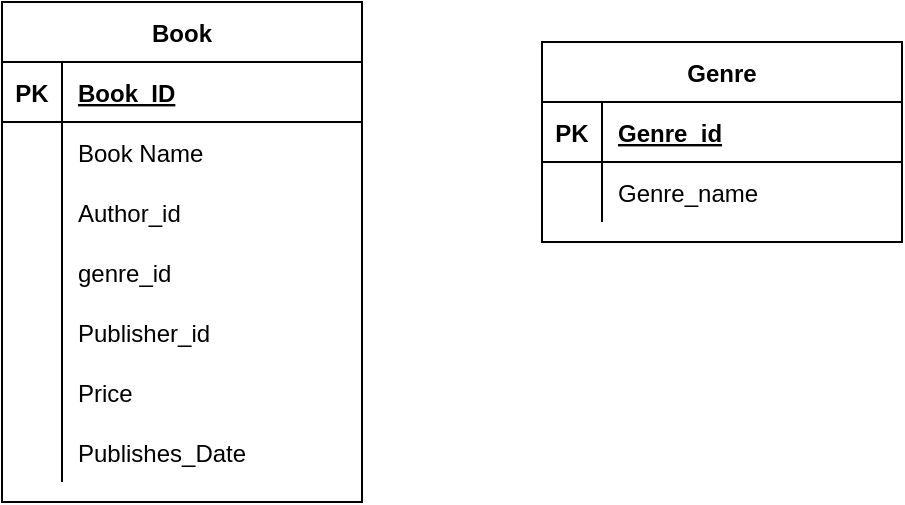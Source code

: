 <mxfile version="20.4.1" type="github"><diagram id="XR3-BRVATJGaW3wA8hek" name="Page-1"><mxGraphModel dx="920" dy="541" grid="1" gridSize="10" guides="1" tooltips="1" connect="1" arrows="1" fold="1" page="1" pageScale="1" pageWidth="850" pageHeight="1100" math="0" shadow="0"><root><mxCell id="0"/><mxCell id="1" parent="0"/><mxCell id="t2hGgRNWcAQ7vpyuN5BX-14" value="Book" style="shape=table;startSize=30;container=1;collapsible=1;childLayout=tableLayout;fixedRows=1;rowLines=0;fontStyle=1;align=center;resizeLast=1;" vertex="1" parent="1"><mxGeometry x="110" y="160" width="180" height="250" as="geometry"/></mxCell><mxCell id="t2hGgRNWcAQ7vpyuN5BX-15" value="" style="shape=tableRow;horizontal=0;startSize=0;swimlaneHead=0;swimlaneBody=0;fillColor=none;collapsible=0;dropTarget=0;points=[[0,0.5],[1,0.5]];portConstraint=eastwest;top=0;left=0;right=0;bottom=1;" vertex="1" parent="t2hGgRNWcAQ7vpyuN5BX-14"><mxGeometry y="30" width="180" height="30" as="geometry"/></mxCell><mxCell id="t2hGgRNWcAQ7vpyuN5BX-16" value="PK" style="shape=partialRectangle;connectable=0;fillColor=none;top=0;left=0;bottom=0;right=0;fontStyle=1;overflow=hidden;" vertex="1" parent="t2hGgRNWcAQ7vpyuN5BX-15"><mxGeometry width="30" height="30" as="geometry"><mxRectangle width="30" height="30" as="alternateBounds"/></mxGeometry></mxCell><mxCell id="t2hGgRNWcAQ7vpyuN5BX-17" value="Book_ID" style="shape=partialRectangle;connectable=0;fillColor=none;top=0;left=0;bottom=0;right=0;align=left;spacingLeft=6;fontStyle=5;overflow=hidden;" vertex="1" parent="t2hGgRNWcAQ7vpyuN5BX-15"><mxGeometry x="30" width="150" height="30" as="geometry"><mxRectangle width="150" height="30" as="alternateBounds"/></mxGeometry></mxCell><mxCell id="t2hGgRNWcAQ7vpyuN5BX-18" value="" style="shape=tableRow;horizontal=0;startSize=0;swimlaneHead=0;swimlaneBody=0;fillColor=none;collapsible=0;dropTarget=0;points=[[0,0.5],[1,0.5]];portConstraint=eastwest;top=0;left=0;right=0;bottom=0;" vertex="1" parent="t2hGgRNWcAQ7vpyuN5BX-14"><mxGeometry y="60" width="180" height="30" as="geometry"/></mxCell><mxCell id="t2hGgRNWcAQ7vpyuN5BX-19" value="" style="shape=partialRectangle;connectable=0;fillColor=none;top=0;left=0;bottom=0;right=0;editable=1;overflow=hidden;" vertex="1" parent="t2hGgRNWcAQ7vpyuN5BX-18"><mxGeometry width="30" height="30" as="geometry"><mxRectangle width="30" height="30" as="alternateBounds"/></mxGeometry></mxCell><mxCell id="t2hGgRNWcAQ7vpyuN5BX-20" value="Book Name" style="shape=partialRectangle;connectable=0;fillColor=none;top=0;left=0;bottom=0;right=0;align=left;spacingLeft=6;overflow=hidden;" vertex="1" parent="t2hGgRNWcAQ7vpyuN5BX-18"><mxGeometry x="30" width="150" height="30" as="geometry"><mxRectangle width="150" height="30" as="alternateBounds"/></mxGeometry></mxCell><mxCell id="t2hGgRNWcAQ7vpyuN5BX-21" value="" style="shape=tableRow;horizontal=0;startSize=0;swimlaneHead=0;swimlaneBody=0;fillColor=none;collapsible=0;dropTarget=0;points=[[0,0.5],[1,0.5]];portConstraint=eastwest;top=0;left=0;right=0;bottom=0;" vertex="1" parent="t2hGgRNWcAQ7vpyuN5BX-14"><mxGeometry y="90" width="180" height="30" as="geometry"/></mxCell><mxCell id="t2hGgRNWcAQ7vpyuN5BX-22" value="" style="shape=partialRectangle;connectable=0;fillColor=none;top=0;left=0;bottom=0;right=0;editable=1;overflow=hidden;" vertex="1" parent="t2hGgRNWcAQ7vpyuN5BX-21"><mxGeometry width="30" height="30" as="geometry"><mxRectangle width="30" height="30" as="alternateBounds"/></mxGeometry></mxCell><mxCell id="t2hGgRNWcAQ7vpyuN5BX-23" value="Author_id" style="shape=partialRectangle;connectable=0;fillColor=none;top=0;left=0;bottom=0;right=0;align=left;spacingLeft=6;overflow=hidden;" vertex="1" parent="t2hGgRNWcAQ7vpyuN5BX-21"><mxGeometry x="30" width="150" height="30" as="geometry"><mxRectangle width="150" height="30" as="alternateBounds"/></mxGeometry></mxCell><mxCell id="t2hGgRNWcAQ7vpyuN5BX-24" value="" style="shape=tableRow;horizontal=0;startSize=0;swimlaneHead=0;swimlaneBody=0;fillColor=none;collapsible=0;dropTarget=0;points=[[0,0.5],[1,0.5]];portConstraint=eastwest;top=0;left=0;right=0;bottom=0;" vertex="1" parent="t2hGgRNWcAQ7vpyuN5BX-14"><mxGeometry y="120" width="180" height="30" as="geometry"/></mxCell><mxCell id="t2hGgRNWcAQ7vpyuN5BX-25" value="" style="shape=partialRectangle;connectable=0;fillColor=none;top=0;left=0;bottom=0;right=0;editable=1;overflow=hidden;" vertex="1" parent="t2hGgRNWcAQ7vpyuN5BX-24"><mxGeometry width="30" height="30" as="geometry"><mxRectangle width="30" height="30" as="alternateBounds"/></mxGeometry></mxCell><mxCell id="t2hGgRNWcAQ7vpyuN5BX-26" value="genre_id" style="shape=partialRectangle;connectable=0;fillColor=none;top=0;left=0;bottom=0;right=0;align=left;spacingLeft=6;overflow=hidden;" vertex="1" parent="t2hGgRNWcAQ7vpyuN5BX-24"><mxGeometry x="30" width="150" height="30" as="geometry"><mxRectangle width="150" height="30" as="alternateBounds"/></mxGeometry></mxCell><mxCell id="t2hGgRNWcAQ7vpyuN5BX-40" value="" style="shape=tableRow;horizontal=0;startSize=0;swimlaneHead=0;swimlaneBody=0;fillColor=none;collapsible=0;dropTarget=0;points=[[0,0.5],[1,0.5]];portConstraint=eastwest;top=0;left=0;right=0;bottom=0;" vertex="1" parent="t2hGgRNWcAQ7vpyuN5BX-14"><mxGeometry y="150" width="180" height="30" as="geometry"/></mxCell><mxCell id="t2hGgRNWcAQ7vpyuN5BX-41" value="" style="shape=partialRectangle;connectable=0;fillColor=none;top=0;left=0;bottom=0;right=0;editable=1;overflow=hidden;" vertex="1" parent="t2hGgRNWcAQ7vpyuN5BX-40"><mxGeometry width="30" height="30" as="geometry"><mxRectangle width="30" height="30" as="alternateBounds"/></mxGeometry></mxCell><mxCell id="t2hGgRNWcAQ7vpyuN5BX-42" value="Publisher_id" style="shape=partialRectangle;connectable=0;fillColor=none;top=0;left=0;bottom=0;right=0;align=left;spacingLeft=6;overflow=hidden;" vertex="1" parent="t2hGgRNWcAQ7vpyuN5BX-40"><mxGeometry x="30" width="150" height="30" as="geometry"><mxRectangle width="150" height="30" as="alternateBounds"/></mxGeometry></mxCell><mxCell id="t2hGgRNWcAQ7vpyuN5BX-43" value="" style="shape=tableRow;horizontal=0;startSize=0;swimlaneHead=0;swimlaneBody=0;fillColor=none;collapsible=0;dropTarget=0;points=[[0,0.5],[1,0.5]];portConstraint=eastwest;top=0;left=0;right=0;bottom=0;" vertex="1" parent="t2hGgRNWcAQ7vpyuN5BX-14"><mxGeometry y="180" width="180" height="30" as="geometry"/></mxCell><mxCell id="t2hGgRNWcAQ7vpyuN5BX-44" value="" style="shape=partialRectangle;connectable=0;fillColor=none;top=0;left=0;bottom=0;right=0;editable=1;overflow=hidden;" vertex="1" parent="t2hGgRNWcAQ7vpyuN5BX-43"><mxGeometry width="30" height="30" as="geometry"><mxRectangle width="30" height="30" as="alternateBounds"/></mxGeometry></mxCell><mxCell id="t2hGgRNWcAQ7vpyuN5BX-45" value="Price " style="shape=partialRectangle;connectable=0;fillColor=none;top=0;left=0;bottom=0;right=0;align=left;spacingLeft=6;overflow=hidden;" vertex="1" parent="t2hGgRNWcAQ7vpyuN5BX-43"><mxGeometry x="30" width="150" height="30" as="geometry"><mxRectangle width="150" height="30" as="alternateBounds"/></mxGeometry></mxCell><mxCell id="t2hGgRNWcAQ7vpyuN5BX-46" value="" style="shape=tableRow;horizontal=0;startSize=0;swimlaneHead=0;swimlaneBody=0;fillColor=none;collapsible=0;dropTarget=0;points=[[0,0.5],[1,0.5]];portConstraint=eastwest;top=0;left=0;right=0;bottom=0;" vertex="1" parent="t2hGgRNWcAQ7vpyuN5BX-14"><mxGeometry y="210" width="180" height="30" as="geometry"/></mxCell><mxCell id="t2hGgRNWcAQ7vpyuN5BX-47" value="" style="shape=partialRectangle;connectable=0;fillColor=none;top=0;left=0;bottom=0;right=0;editable=1;overflow=hidden;" vertex="1" parent="t2hGgRNWcAQ7vpyuN5BX-46"><mxGeometry width="30" height="30" as="geometry"><mxRectangle width="30" height="30" as="alternateBounds"/></mxGeometry></mxCell><mxCell id="t2hGgRNWcAQ7vpyuN5BX-48" value="Publishes_Date" style="shape=partialRectangle;connectable=0;fillColor=none;top=0;left=0;bottom=0;right=0;align=left;spacingLeft=6;overflow=hidden;" vertex="1" parent="t2hGgRNWcAQ7vpyuN5BX-46"><mxGeometry x="30" width="150" height="30" as="geometry"><mxRectangle width="150" height="30" as="alternateBounds"/></mxGeometry></mxCell><mxCell id="t2hGgRNWcAQ7vpyuN5BX-49" value="Genre" style="shape=table;startSize=30;container=1;collapsible=1;childLayout=tableLayout;fixedRows=1;rowLines=0;fontStyle=1;align=center;resizeLast=1;" vertex="1" parent="1"><mxGeometry x="380" y="180" width="180" height="100" as="geometry"/></mxCell><mxCell id="t2hGgRNWcAQ7vpyuN5BX-50" value="" style="shape=tableRow;horizontal=0;startSize=0;swimlaneHead=0;swimlaneBody=0;fillColor=none;collapsible=0;dropTarget=0;points=[[0,0.5],[1,0.5]];portConstraint=eastwest;top=0;left=0;right=0;bottom=1;" vertex="1" parent="t2hGgRNWcAQ7vpyuN5BX-49"><mxGeometry y="30" width="180" height="30" as="geometry"/></mxCell><mxCell id="t2hGgRNWcAQ7vpyuN5BX-51" value="PK" style="shape=partialRectangle;connectable=0;fillColor=none;top=0;left=0;bottom=0;right=0;fontStyle=1;overflow=hidden;" vertex="1" parent="t2hGgRNWcAQ7vpyuN5BX-50"><mxGeometry width="30" height="30" as="geometry"><mxRectangle width="30" height="30" as="alternateBounds"/></mxGeometry></mxCell><mxCell id="t2hGgRNWcAQ7vpyuN5BX-52" value="Genre_id" style="shape=partialRectangle;connectable=0;fillColor=none;top=0;left=0;bottom=0;right=0;align=left;spacingLeft=6;fontStyle=5;overflow=hidden;" vertex="1" parent="t2hGgRNWcAQ7vpyuN5BX-50"><mxGeometry x="30" width="150" height="30" as="geometry"><mxRectangle width="150" height="30" as="alternateBounds"/></mxGeometry></mxCell><mxCell id="t2hGgRNWcAQ7vpyuN5BX-53" value="" style="shape=tableRow;horizontal=0;startSize=0;swimlaneHead=0;swimlaneBody=0;fillColor=none;collapsible=0;dropTarget=0;points=[[0,0.5],[1,0.5]];portConstraint=eastwest;top=0;left=0;right=0;bottom=0;" vertex="1" parent="t2hGgRNWcAQ7vpyuN5BX-49"><mxGeometry y="60" width="180" height="30" as="geometry"/></mxCell><mxCell id="t2hGgRNWcAQ7vpyuN5BX-54" value="" style="shape=partialRectangle;connectable=0;fillColor=none;top=0;left=0;bottom=0;right=0;editable=1;overflow=hidden;" vertex="1" parent="t2hGgRNWcAQ7vpyuN5BX-53"><mxGeometry width="30" height="30" as="geometry"><mxRectangle width="30" height="30" as="alternateBounds"/></mxGeometry></mxCell><mxCell id="t2hGgRNWcAQ7vpyuN5BX-55" value="Genre_name" style="shape=partialRectangle;connectable=0;fillColor=none;top=0;left=0;bottom=0;right=0;align=left;spacingLeft=6;overflow=hidden;" vertex="1" parent="t2hGgRNWcAQ7vpyuN5BX-53"><mxGeometry x="30" width="150" height="30" as="geometry"><mxRectangle width="150" height="30" as="alternateBounds"/></mxGeometry></mxCell></root></mxGraphModel></diagram></mxfile>